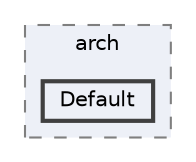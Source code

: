 digraph "nuli-avionics-flight-software/platformio_nuli_avionics_flight_software/include/Eigen/src/Core/arch/Default"
{
 // LATEX_PDF_SIZE
  bgcolor="transparent";
  edge [fontname=Helvetica,fontsize=10,labelfontname=Helvetica,labelfontsize=10];
  node [fontname=Helvetica,fontsize=10,shape=box,height=0.2,width=0.4];
  compound=true
  subgraph clusterdir_bd19d053d7f0455d951dd92572a22148 {
    graph [ bgcolor="#edf0f7", pencolor="grey50", label="arch", fontname=Helvetica,fontsize=10 style="filled,dashed", URL="dir_bd19d053d7f0455d951dd92572a22148.html",tooltip=""]
  dir_c76c5acb1f4521ed5b64bd4c544a4c32 [label="Default", fillcolor="#edf0f7", color="grey25", style="filled,bold", URL="dir_c76c5acb1f4521ed5b64bd4c544a4c32.html",tooltip=""];
  }
}

